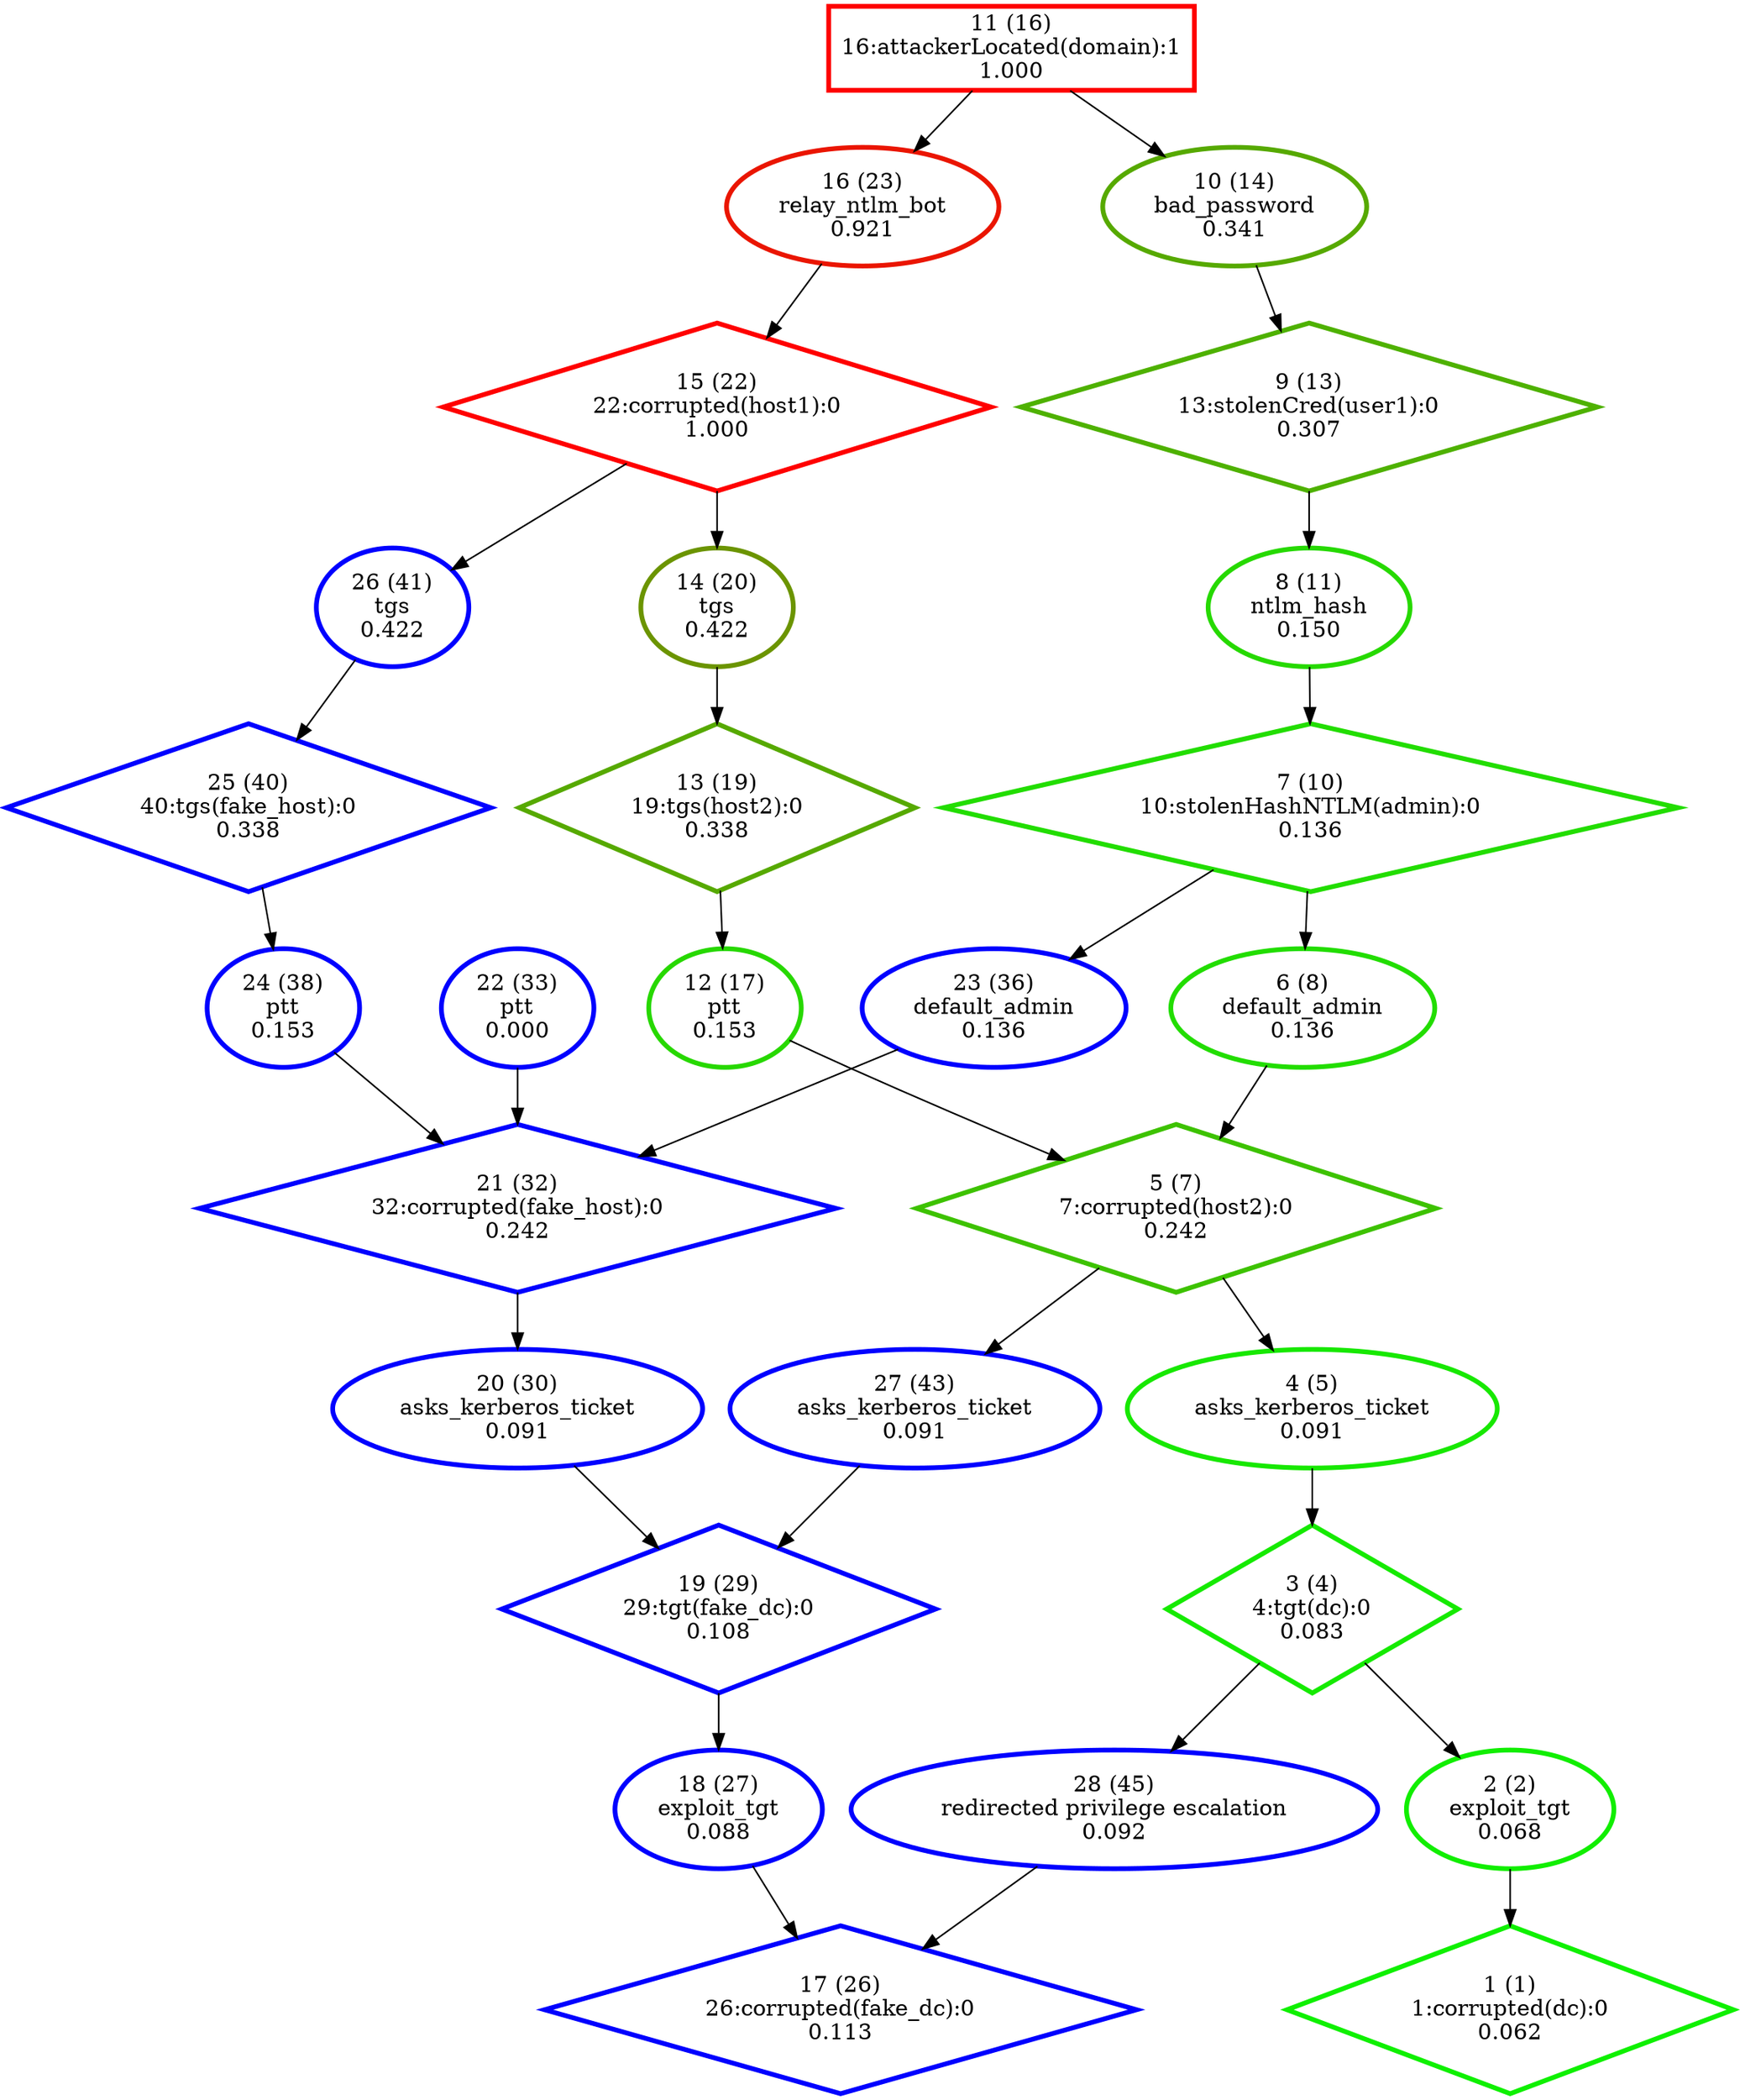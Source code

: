 digraph G {
  1 [label="1 (1)\n1:corrupted(dc):0\n0.062", color="#0FF000", penwidth=3, shape="diamond"];
  2 [label="2 (2)\nexploit_tgt\n0.068", color="#11EE00", penwidth=3, shape="ellipse"];
  3 [label="3 (4)\n4:tgt(dc):0\n0.083", color="#15EA00", penwidth=3, shape="diamond"];
  4 [label="4 (5)\nasks_kerberos_ticket\n0.091", color="#17E800", penwidth=3, shape="ellipse"];
  5 [label="5 (7)\n7:corrupted(host2):0\n0.242", color="#3DC200", penwidth=3, shape="diamond"];
  6 [label="6 (8)\ndefault_admin\n0.136", color="#22DD00", penwidth=3, shape="ellipse"];
  7 [label="7 (10)\n10:stolenHashNTLM(admin):0\n0.136", color="#22DD00", penwidth=3, shape="diamond"];
  8 [label="8 (11)\nntlm_hash\n0.150", color="#26D900", penwidth=3, shape="ellipse"];
  9 [label="9 (13)\n13:stolenCred(user1):0\n0.307", color="#4EB100", penwidth=3, shape="diamond"];
  10 [label="10 (14)\nbad_password\n0.341", color="#56A900", penwidth=3, shape="ellipse"];
  11 [label="11 (16)\n16:attackerLocated(domain):1\n1.000", color="#FE0100", penwidth=3, shape="box"];
  12 [label="12 (17)\nptt\n0.153", color="#27D800", penwidth=3, shape="ellipse"];
  13 [label="13 (19)\n19:tgs(host2):0\n0.338", color="#56A900", penwidth=3, shape="diamond"];
  14 [label="14 (20)\ntgs\n0.422", color="#6B9400", penwidth=3, shape="ellipse"];
  15 [label="15 (22)\n22:corrupted(host1):0\n1.000", color="#FF0000", penwidth=3, shape="diamond"];
  16 [label="16 (23)\nrelay_ntlm_bot\n0.921", color="#EA1500", penwidth=3, shape="ellipse"];
  17 [label="17 (26)\n26:corrupted(fake_dc):0\n0.113", color="blue", penwidth=3, shape="diamond"];
  18 [label="18 (27)\nexploit_tgt\n0.088", color="blue", penwidth=3, shape="ellipse"];
  19 [label="19 (29)\n29:tgt(fake_dc):0\n0.108", color="blue", penwidth=3, shape="diamond"];
  20 [label="20 (30)\nasks_kerberos_ticket\n0.091", color="blue", penwidth=3, shape="ellipse"];
  21 [label="21 (32)\n32:corrupted(fake_host):0\n0.242", color="blue", penwidth=3, shape="diamond"];
  22 [label="22 (33)\nptt\n0.000", color="blue", penwidth=3, shape="ellipse"];
  23 [label="23 (36)\ndefault_admin\n0.136", color="blue", penwidth=3, shape="ellipse"];
  24 [label="24 (38)\nptt\n0.153", color="blue", penwidth=3, shape="ellipse"];
  25 [label="25 (40)\n40:tgs(fake_host):0\n0.338", color="blue", penwidth=3, shape="diamond"];
  26 [label="26 (41)\ntgs\n0.422", color="blue", penwidth=3, shape="ellipse"];
  27 [label="27 (43)\nasks_kerberos_ticket\n0.091", color="blue", penwidth=3, shape="ellipse"];
  28 [label="28 (45)\nredirected privilege escalation\n0.092", color="blue", penwidth=3, shape="ellipse"];
  "11" -> "10";
  "11" -> "16";
  "10" -> "9";
  "9" -> "8";
  "8" -> "7";
  "7" -> "6";
  "7" -> "23";
  "6" -> "5";
  "5" -> "4";
  "5" -> "27";
  "16" -> "15";
  "15" -> "14";
  "15" -> "26";
  "14" -> "13";
  "13" -> "12";
  "12" -> "5";
  "4" -> "3";
  "3" -> "2";
  "3" -> "28";
  "2" -> "1";
  "22" -> "21";
  "21" -> "20";
  "23" -> "21";
  "26" -> "25";
  "25" -> "24";
  "24" -> "21";
  "20" -> "19";
  "19" -> "18";
  "27" -> "19";
  "18" -> "17";
  "28" -> "17";
}
